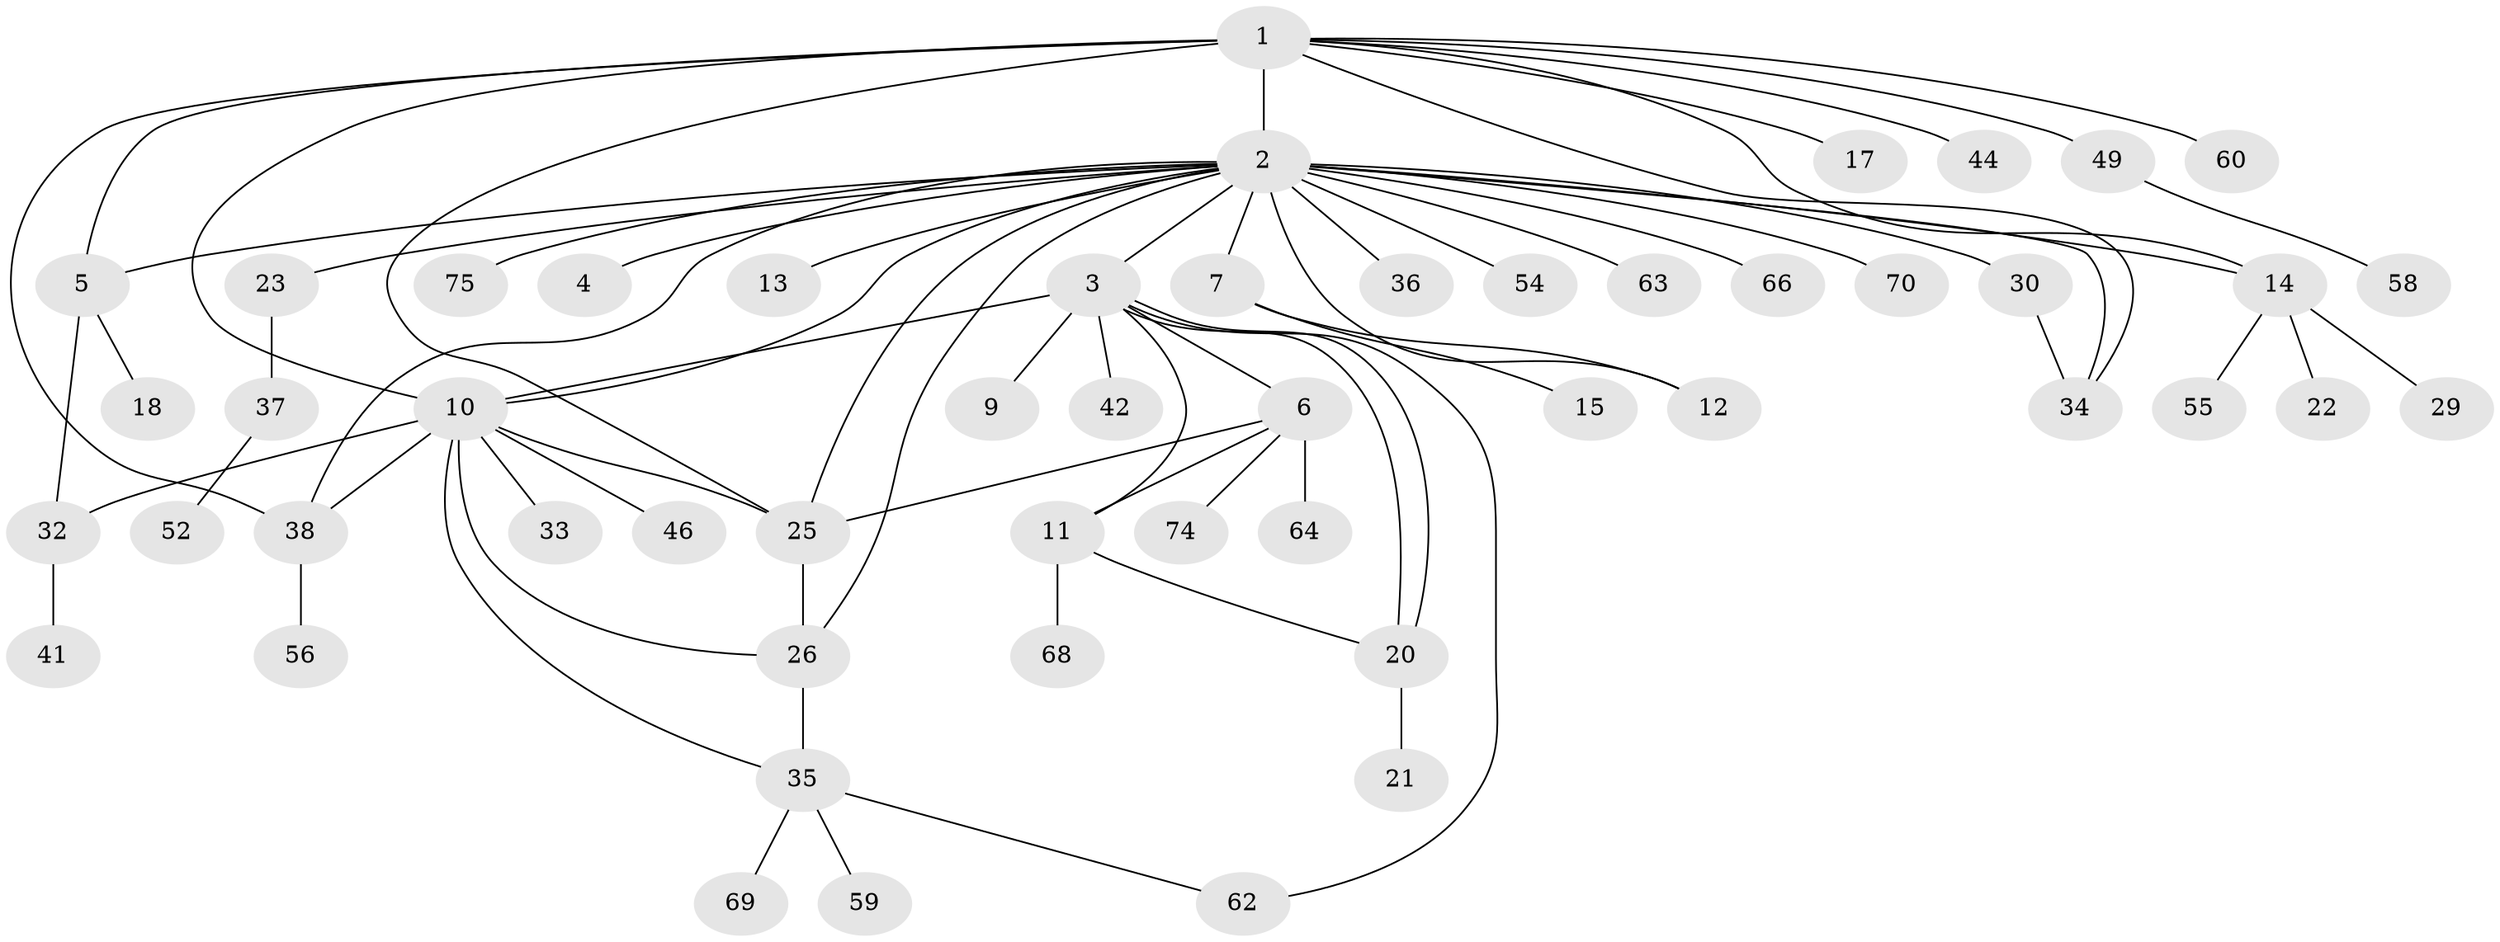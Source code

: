 // original degree distribution, {6: 0.04, 24: 0.013333333333333334, 10: 0.013333333333333334, 1: 0.49333333333333335, 5: 0.05333333333333334, 4: 0.06666666666666667, 9: 0.013333333333333334, 2: 0.22666666666666666, 7: 0.013333333333333334, 3: 0.06666666666666667}
// Generated by graph-tools (version 1.1) at 2025/41/03/06/25 10:41:44]
// undirected, 52 vertices, 71 edges
graph export_dot {
graph [start="1"]
  node [color=gray90,style=filled];
  1 [super="+8"];
  2 [super="+43"];
  3 [super="+28"];
  4;
  5 [super="+31"];
  6 [super="+47"];
  7 [super="+27"];
  9;
  10 [super="+16"];
  11 [super="+57"];
  12 [super="+53"];
  13 [super="+45"];
  14 [super="+51"];
  15 [super="+19"];
  17;
  18;
  20 [super="+24"];
  21 [super="+61"];
  22;
  23;
  25 [super="+50"];
  26 [super="+73"];
  29;
  30;
  32;
  33 [super="+65"];
  34 [super="+40"];
  35 [super="+39"];
  36;
  37 [super="+67"];
  38 [super="+48"];
  41;
  42;
  44;
  46;
  49;
  52;
  54;
  55;
  56;
  58;
  59 [super="+72"];
  60 [super="+71"];
  62;
  63;
  64;
  66;
  68;
  69;
  70;
  74;
  75;
  1 -- 2 [weight=2];
  1 -- 17;
  1 -- 34;
  1 -- 49;
  1 -- 60;
  1 -- 5;
  1 -- 10 [weight=2];
  1 -- 44;
  1 -- 14;
  1 -- 38;
  1 -- 25;
  2 -- 3;
  2 -- 4;
  2 -- 5;
  2 -- 7;
  2 -- 10;
  2 -- 12;
  2 -- 13;
  2 -- 14 [weight=2];
  2 -- 23;
  2 -- 25;
  2 -- 30;
  2 -- 34;
  2 -- 36;
  2 -- 38;
  2 -- 54;
  2 -- 63;
  2 -- 66;
  2 -- 70;
  2 -- 75;
  2 -- 26;
  3 -- 6;
  3 -- 9;
  3 -- 11;
  3 -- 20;
  3 -- 20;
  3 -- 42;
  3 -- 62;
  3 -- 10;
  5 -- 18;
  5 -- 32;
  6 -- 64;
  6 -- 74;
  6 -- 25;
  6 -- 11;
  7 -- 15;
  7 -- 12;
  10 -- 26;
  10 -- 46;
  10 -- 38;
  10 -- 32;
  10 -- 33;
  10 -- 35;
  10 -- 25;
  11 -- 20;
  11 -- 68;
  14 -- 22;
  14 -- 29;
  14 -- 55;
  20 -- 21;
  23 -- 37;
  25 -- 26;
  26 -- 35;
  30 -- 34;
  32 -- 41;
  35 -- 59;
  35 -- 62;
  35 -- 69;
  37 -- 52;
  38 -- 56;
  49 -- 58;
}
